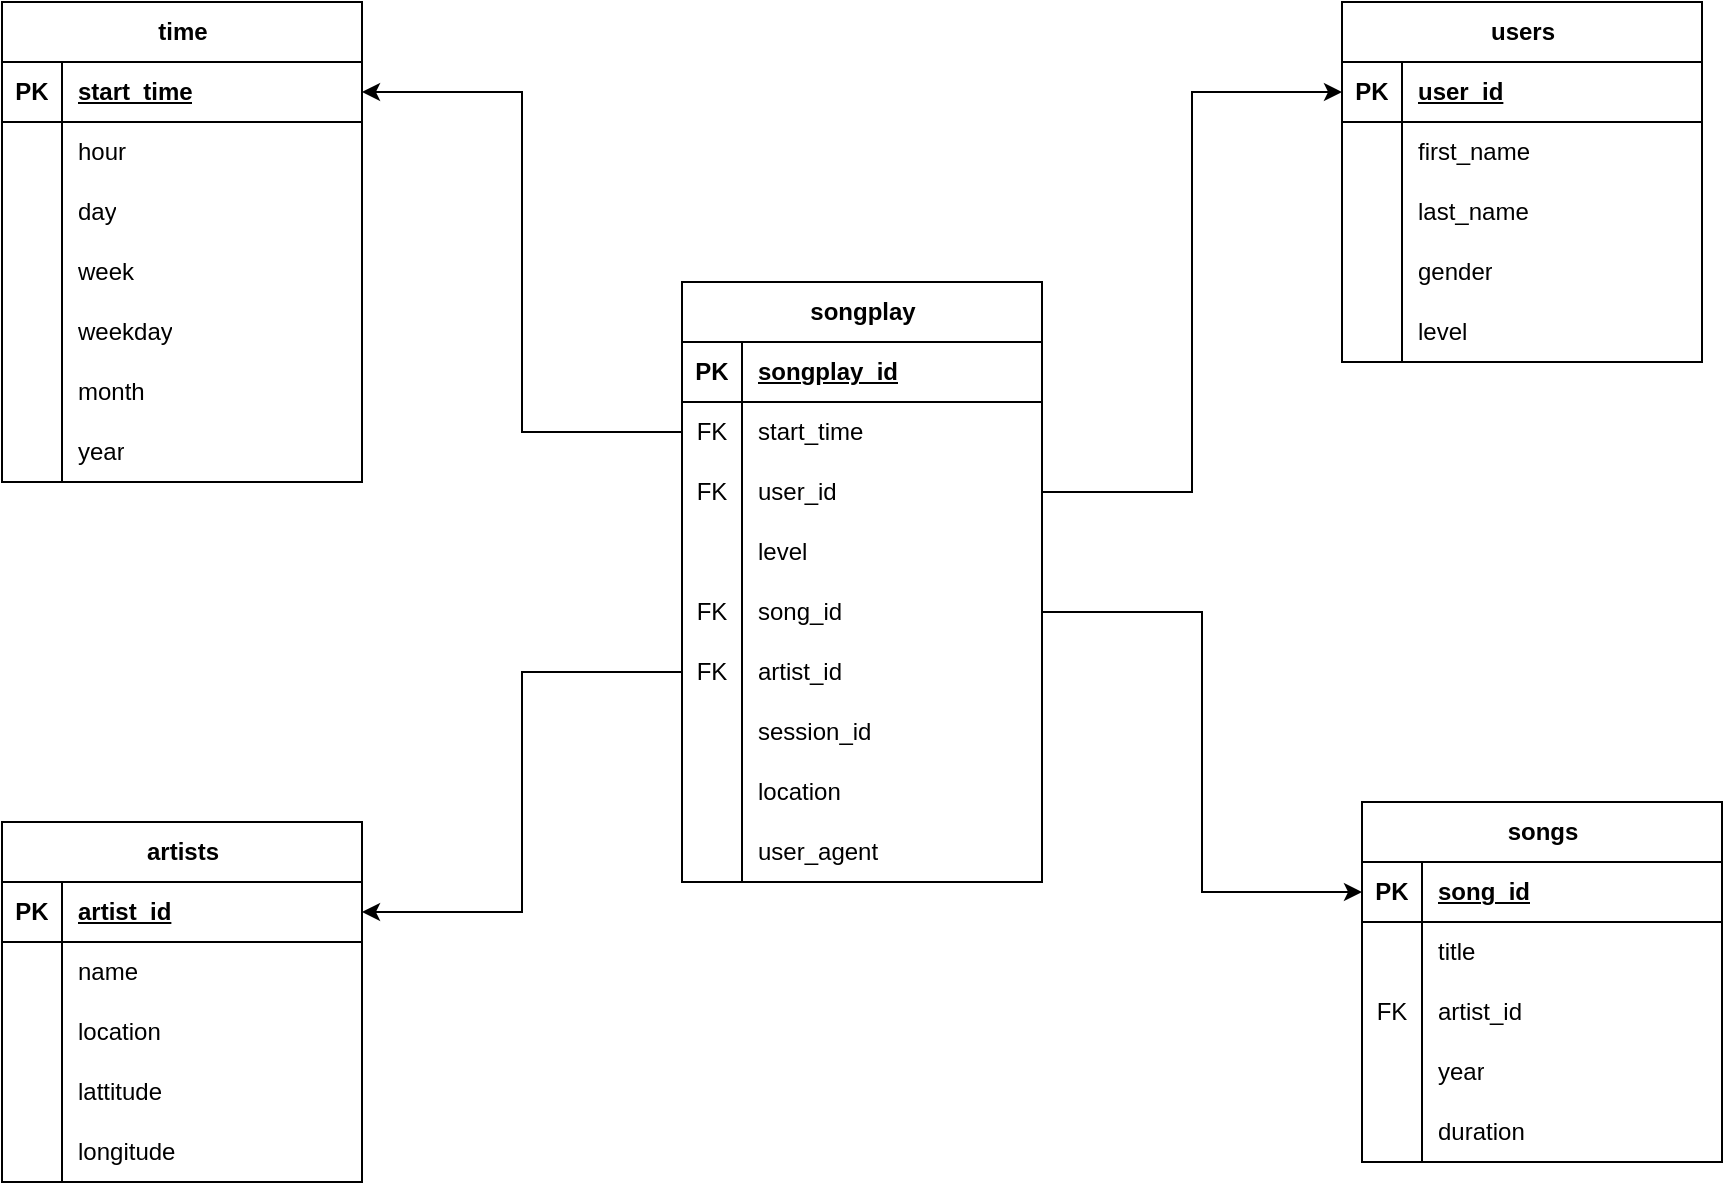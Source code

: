 <mxfile version="21.1.2" type="device" pages="2">
  <diagram name="Final Schema" id="kS6LCA9Fk90TKmuP14bQ">
    <mxGraphModel dx="1052" dy="676" grid="1" gridSize="10" guides="1" tooltips="1" connect="1" arrows="1" fold="1" page="1" pageScale="1" pageWidth="850" pageHeight="1100" math="0" shadow="0">
      <root>
        <mxCell id="0" />
        <mxCell id="1" parent="0" />
        <mxCell id="7wSh5WrhISBGXCHYQOEo-1" value="songplay" style="shape=table;startSize=30;container=1;collapsible=1;childLayout=tableLayout;fixedRows=1;rowLines=0;fontStyle=1;align=center;resizeLast=1;html=1;" vertex="1" parent="1">
          <mxGeometry x="360" y="180" width="180" height="300" as="geometry" />
        </mxCell>
        <mxCell id="7wSh5WrhISBGXCHYQOEo-2" value="" style="shape=tableRow;horizontal=0;startSize=0;swimlaneHead=0;swimlaneBody=0;fillColor=none;collapsible=0;dropTarget=0;points=[[0,0.5],[1,0.5]];portConstraint=eastwest;top=0;left=0;right=0;bottom=1;" vertex="1" parent="7wSh5WrhISBGXCHYQOEo-1">
          <mxGeometry y="30" width="180" height="30" as="geometry" />
        </mxCell>
        <mxCell id="7wSh5WrhISBGXCHYQOEo-3" value="PK" style="shape=partialRectangle;connectable=0;fillColor=none;top=0;left=0;bottom=0;right=0;fontStyle=1;overflow=hidden;whiteSpace=wrap;html=1;" vertex="1" parent="7wSh5WrhISBGXCHYQOEo-2">
          <mxGeometry width="30" height="30" as="geometry">
            <mxRectangle width="30" height="30" as="alternateBounds" />
          </mxGeometry>
        </mxCell>
        <mxCell id="7wSh5WrhISBGXCHYQOEo-4" value="songplay_id" style="shape=partialRectangle;connectable=0;fillColor=none;top=0;left=0;bottom=0;right=0;align=left;spacingLeft=6;fontStyle=5;overflow=hidden;whiteSpace=wrap;html=1;" vertex="1" parent="7wSh5WrhISBGXCHYQOEo-2">
          <mxGeometry x="30" width="150" height="30" as="geometry">
            <mxRectangle width="150" height="30" as="alternateBounds" />
          </mxGeometry>
        </mxCell>
        <mxCell id="7wSh5WrhISBGXCHYQOEo-5" value="" style="shape=tableRow;horizontal=0;startSize=0;swimlaneHead=0;swimlaneBody=0;fillColor=none;collapsible=0;dropTarget=0;points=[[0,0.5],[1,0.5]];portConstraint=eastwest;top=0;left=0;right=0;bottom=0;" vertex="1" parent="7wSh5WrhISBGXCHYQOEo-1">
          <mxGeometry y="60" width="180" height="30" as="geometry" />
        </mxCell>
        <mxCell id="7wSh5WrhISBGXCHYQOEo-6" value="FK" style="shape=partialRectangle;connectable=0;fillColor=none;top=0;left=0;bottom=0;right=0;editable=1;overflow=hidden;whiteSpace=wrap;html=1;" vertex="1" parent="7wSh5WrhISBGXCHYQOEo-5">
          <mxGeometry width="30" height="30" as="geometry">
            <mxRectangle width="30" height="30" as="alternateBounds" />
          </mxGeometry>
        </mxCell>
        <mxCell id="7wSh5WrhISBGXCHYQOEo-7" value="start_time" style="shape=partialRectangle;connectable=0;fillColor=none;top=0;left=0;bottom=0;right=0;align=left;spacingLeft=6;overflow=hidden;whiteSpace=wrap;html=1;" vertex="1" parent="7wSh5WrhISBGXCHYQOEo-5">
          <mxGeometry x="30" width="150" height="30" as="geometry">
            <mxRectangle width="150" height="30" as="alternateBounds" />
          </mxGeometry>
        </mxCell>
        <mxCell id="7wSh5WrhISBGXCHYQOEo-8" value="" style="shape=tableRow;horizontal=0;startSize=0;swimlaneHead=0;swimlaneBody=0;fillColor=none;collapsible=0;dropTarget=0;points=[[0,0.5],[1,0.5]];portConstraint=eastwest;top=0;left=0;right=0;bottom=0;" vertex="1" parent="7wSh5WrhISBGXCHYQOEo-1">
          <mxGeometry y="90" width="180" height="30" as="geometry" />
        </mxCell>
        <mxCell id="7wSh5WrhISBGXCHYQOEo-9" value="FK" style="shape=partialRectangle;connectable=0;fillColor=none;top=0;left=0;bottom=0;right=0;editable=1;overflow=hidden;whiteSpace=wrap;html=1;" vertex="1" parent="7wSh5WrhISBGXCHYQOEo-8">
          <mxGeometry width="30" height="30" as="geometry">
            <mxRectangle width="30" height="30" as="alternateBounds" />
          </mxGeometry>
        </mxCell>
        <mxCell id="7wSh5WrhISBGXCHYQOEo-10" value="user_id" style="shape=partialRectangle;connectable=0;fillColor=none;top=0;left=0;bottom=0;right=0;align=left;spacingLeft=6;overflow=hidden;whiteSpace=wrap;html=1;" vertex="1" parent="7wSh5WrhISBGXCHYQOEo-8">
          <mxGeometry x="30" width="150" height="30" as="geometry">
            <mxRectangle width="150" height="30" as="alternateBounds" />
          </mxGeometry>
        </mxCell>
        <mxCell id="7wSh5WrhISBGXCHYQOEo-11" value="" style="shape=tableRow;horizontal=0;startSize=0;swimlaneHead=0;swimlaneBody=0;fillColor=none;collapsible=0;dropTarget=0;points=[[0,0.5],[1,0.5]];portConstraint=eastwest;top=0;left=0;right=0;bottom=0;" vertex="1" parent="7wSh5WrhISBGXCHYQOEo-1">
          <mxGeometry y="120" width="180" height="30" as="geometry" />
        </mxCell>
        <mxCell id="7wSh5WrhISBGXCHYQOEo-12" value="" style="shape=partialRectangle;connectable=0;fillColor=none;top=0;left=0;bottom=0;right=0;editable=1;overflow=hidden;whiteSpace=wrap;html=1;" vertex="1" parent="7wSh5WrhISBGXCHYQOEo-11">
          <mxGeometry width="30" height="30" as="geometry">
            <mxRectangle width="30" height="30" as="alternateBounds" />
          </mxGeometry>
        </mxCell>
        <mxCell id="7wSh5WrhISBGXCHYQOEo-13" value="level" style="shape=partialRectangle;connectable=0;fillColor=none;top=0;left=0;bottom=0;right=0;align=left;spacingLeft=6;overflow=hidden;whiteSpace=wrap;html=1;" vertex="1" parent="7wSh5WrhISBGXCHYQOEo-11">
          <mxGeometry x="30" width="150" height="30" as="geometry">
            <mxRectangle width="150" height="30" as="alternateBounds" />
          </mxGeometry>
        </mxCell>
        <mxCell id="7wSh5WrhISBGXCHYQOEo-14" value="" style="shape=tableRow;horizontal=0;startSize=0;swimlaneHead=0;swimlaneBody=0;fillColor=none;collapsible=0;dropTarget=0;points=[[0,0.5],[1,0.5]];portConstraint=eastwest;top=0;left=0;right=0;bottom=0;" vertex="1" parent="7wSh5WrhISBGXCHYQOEo-1">
          <mxGeometry y="150" width="180" height="30" as="geometry" />
        </mxCell>
        <mxCell id="7wSh5WrhISBGXCHYQOEo-15" value="FK" style="shape=partialRectangle;connectable=0;fillColor=none;top=0;left=0;bottom=0;right=0;editable=1;overflow=hidden;whiteSpace=wrap;html=1;" vertex="1" parent="7wSh5WrhISBGXCHYQOEo-14">
          <mxGeometry width="30" height="30" as="geometry">
            <mxRectangle width="30" height="30" as="alternateBounds" />
          </mxGeometry>
        </mxCell>
        <mxCell id="7wSh5WrhISBGXCHYQOEo-16" value="song_id" style="shape=partialRectangle;connectable=0;fillColor=none;top=0;left=0;bottom=0;right=0;align=left;spacingLeft=6;overflow=hidden;whiteSpace=wrap;html=1;" vertex="1" parent="7wSh5WrhISBGXCHYQOEo-14">
          <mxGeometry x="30" width="150" height="30" as="geometry">
            <mxRectangle width="150" height="30" as="alternateBounds" />
          </mxGeometry>
        </mxCell>
        <mxCell id="7wSh5WrhISBGXCHYQOEo-17" value="" style="shape=tableRow;horizontal=0;startSize=0;swimlaneHead=0;swimlaneBody=0;fillColor=none;collapsible=0;dropTarget=0;points=[[0,0.5],[1,0.5]];portConstraint=eastwest;top=0;left=0;right=0;bottom=0;" vertex="1" parent="7wSh5WrhISBGXCHYQOEo-1">
          <mxGeometry y="180" width="180" height="30" as="geometry" />
        </mxCell>
        <mxCell id="7wSh5WrhISBGXCHYQOEo-18" value="FK" style="shape=partialRectangle;connectable=0;fillColor=none;top=0;left=0;bottom=0;right=0;editable=1;overflow=hidden;whiteSpace=wrap;html=1;" vertex="1" parent="7wSh5WrhISBGXCHYQOEo-17">
          <mxGeometry width="30" height="30" as="geometry">
            <mxRectangle width="30" height="30" as="alternateBounds" />
          </mxGeometry>
        </mxCell>
        <mxCell id="7wSh5WrhISBGXCHYQOEo-19" value="artist_id" style="shape=partialRectangle;connectable=0;fillColor=none;top=0;left=0;bottom=0;right=0;align=left;spacingLeft=6;overflow=hidden;whiteSpace=wrap;html=1;" vertex="1" parent="7wSh5WrhISBGXCHYQOEo-17">
          <mxGeometry x="30" width="150" height="30" as="geometry">
            <mxRectangle width="150" height="30" as="alternateBounds" />
          </mxGeometry>
        </mxCell>
        <mxCell id="7wSh5WrhISBGXCHYQOEo-20" value="" style="shape=tableRow;horizontal=0;startSize=0;swimlaneHead=0;swimlaneBody=0;fillColor=none;collapsible=0;dropTarget=0;points=[[0,0.5],[1,0.5]];portConstraint=eastwest;top=0;left=0;right=0;bottom=0;" vertex="1" parent="7wSh5WrhISBGXCHYQOEo-1">
          <mxGeometry y="210" width="180" height="30" as="geometry" />
        </mxCell>
        <mxCell id="7wSh5WrhISBGXCHYQOEo-21" value="" style="shape=partialRectangle;connectable=0;fillColor=none;top=0;left=0;bottom=0;right=0;editable=1;overflow=hidden;whiteSpace=wrap;html=1;" vertex="1" parent="7wSh5WrhISBGXCHYQOEo-20">
          <mxGeometry width="30" height="30" as="geometry">
            <mxRectangle width="30" height="30" as="alternateBounds" />
          </mxGeometry>
        </mxCell>
        <mxCell id="7wSh5WrhISBGXCHYQOEo-22" value="session_id" style="shape=partialRectangle;connectable=0;fillColor=none;top=0;left=0;bottom=0;right=0;align=left;spacingLeft=6;overflow=hidden;whiteSpace=wrap;html=1;" vertex="1" parent="7wSh5WrhISBGXCHYQOEo-20">
          <mxGeometry x="30" width="150" height="30" as="geometry">
            <mxRectangle width="150" height="30" as="alternateBounds" />
          </mxGeometry>
        </mxCell>
        <mxCell id="7wSh5WrhISBGXCHYQOEo-23" value="" style="shape=tableRow;horizontal=0;startSize=0;swimlaneHead=0;swimlaneBody=0;fillColor=none;collapsible=0;dropTarget=0;points=[[0,0.5],[1,0.5]];portConstraint=eastwest;top=0;left=0;right=0;bottom=0;" vertex="1" parent="7wSh5WrhISBGXCHYQOEo-1">
          <mxGeometry y="240" width="180" height="30" as="geometry" />
        </mxCell>
        <mxCell id="7wSh5WrhISBGXCHYQOEo-24" value="" style="shape=partialRectangle;connectable=0;fillColor=none;top=0;left=0;bottom=0;right=0;editable=1;overflow=hidden;whiteSpace=wrap;html=1;" vertex="1" parent="7wSh5WrhISBGXCHYQOEo-23">
          <mxGeometry width="30" height="30" as="geometry">
            <mxRectangle width="30" height="30" as="alternateBounds" />
          </mxGeometry>
        </mxCell>
        <mxCell id="7wSh5WrhISBGXCHYQOEo-25" value="location" style="shape=partialRectangle;connectable=0;fillColor=none;top=0;left=0;bottom=0;right=0;align=left;spacingLeft=6;overflow=hidden;whiteSpace=wrap;html=1;" vertex="1" parent="7wSh5WrhISBGXCHYQOEo-23">
          <mxGeometry x="30" width="150" height="30" as="geometry">
            <mxRectangle width="150" height="30" as="alternateBounds" />
          </mxGeometry>
        </mxCell>
        <mxCell id="7wSh5WrhISBGXCHYQOEo-26" value="" style="shape=tableRow;horizontal=0;startSize=0;swimlaneHead=0;swimlaneBody=0;fillColor=none;collapsible=0;dropTarget=0;points=[[0,0.5],[1,0.5]];portConstraint=eastwest;top=0;left=0;right=0;bottom=0;" vertex="1" parent="7wSh5WrhISBGXCHYQOEo-1">
          <mxGeometry y="270" width="180" height="30" as="geometry" />
        </mxCell>
        <mxCell id="7wSh5WrhISBGXCHYQOEo-27" value="" style="shape=partialRectangle;connectable=0;fillColor=none;top=0;left=0;bottom=0;right=0;editable=1;overflow=hidden;whiteSpace=wrap;html=1;" vertex="1" parent="7wSh5WrhISBGXCHYQOEo-26">
          <mxGeometry width="30" height="30" as="geometry">
            <mxRectangle width="30" height="30" as="alternateBounds" />
          </mxGeometry>
        </mxCell>
        <mxCell id="7wSh5WrhISBGXCHYQOEo-28" value="user_agent" style="shape=partialRectangle;connectable=0;fillColor=none;top=0;left=0;bottom=0;right=0;align=left;spacingLeft=6;overflow=hidden;whiteSpace=wrap;html=1;" vertex="1" parent="7wSh5WrhISBGXCHYQOEo-26">
          <mxGeometry x="30" width="150" height="30" as="geometry">
            <mxRectangle width="150" height="30" as="alternateBounds" />
          </mxGeometry>
        </mxCell>
        <mxCell id="7wSh5WrhISBGXCHYQOEo-29" value="users" style="shape=table;startSize=30;container=1;collapsible=1;childLayout=tableLayout;fixedRows=1;rowLines=0;fontStyle=1;align=center;resizeLast=1;html=1;" vertex="1" parent="1">
          <mxGeometry x="690" y="40" width="180" height="180" as="geometry" />
        </mxCell>
        <mxCell id="7wSh5WrhISBGXCHYQOEo-30" value="" style="shape=tableRow;horizontal=0;startSize=0;swimlaneHead=0;swimlaneBody=0;fillColor=none;collapsible=0;dropTarget=0;points=[[0,0.5],[1,0.5]];portConstraint=eastwest;top=0;left=0;right=0;bottom=1;" vertex="1" parent="7wSh5WrhISBGXCHYQOEo-29">
          <mxGeometry y="30" width="180" height="30" as="geometry" />
        </mxCell>
        <mxCell id="7wSh5WrhISBGXCHYQOEo-31" value="PK" style="shape=partialRectangle;connectable=0;fillColor=none;top=0;left=0;bottom=0;right=0;fontStyle=1;overflow=hidden;whiteSpace=wrap;html=1;" vertex="1" parent="7wSh5WrhISBGXCHYQOEo-30">
          <mxGeometry width="30" height="30" as="geometry">
            <mxRectangle width="30" height="30" as="alternateBounds" />
          </mxGeometry>
        </mxCell>
        <mxCell id="7wSh5WrhISBGXCHYQOEo-32" value="user_id" style="shape=partialRectangle;connectable=0;fillColor=none;top=0;left=0;bottom=0;right=0;align=left;spacingLeft=6;fontStyle=5;overflow=hidden;whiteSpace=wrap;html=1;" vertex="1" parent="7wSh5WrhISBGXCHYQOEo-30">
          <mxGeometry x="30" width="150" height="30" as="geometry">
            <mxRectangle width="150" height="30" as="alternateBounds" />
          </mxGeometry>
        </mxCell>
        <mxCell id="7wSh5WrhISBGXCHYQOEo-33" value="" style="shape=tableRow;horizontal=0;startSize=0;swimlaneHead=0;swimlaneBody=0;fillColor=none;collapsible=0;dropTarget=0;points=[[0,0.5],[1,0.5]];portConstraint=eastwest;top=0;left=0;right=0;bottom=0;" vertex="1" parent="7wSh5WrhISBGXCHYQOEo-29">
          <mxGeometry y="60" width="180" height="30" as="geometry" />
        </mxCell>
        <mxCell id="7wSh5WrhISBGXCHYQOEo-34" value="" style="shape=partialRectangle;connectable=0;fillColor=none;top=0;left=0;bottom=0;right=0;editable=1;overflow=hidden;whiteSpace=wrap;html=1;" vertex="1" parent="7wSh5WrhISBGXCHYQOEo-33">
          <mxGeometry width="30" height="30" as="geometry">
            <mxRectangle width="30" height="30" as="alternateBounds" />
          </mxGeometry>
        </mxCell>
        <mxCell id="7wSh5WrhISBGXCHYQOEo-35" value="first_name" style="shape=partialRectangle;connectable=0;fillColor=none;top=0;left=0;bottom=0;right=0;align=left;spacingLeft=6;overflow=hidden;whiteSpace=wrap;html=1;" vertex="1" parent="7wSh5WrhISBGXCHYQOEo-33">
          <mxGeometry x="30" width="150" height="30" as="geometry">
            <mxRectangle width="150" height="30" as="alternateBounds" />
          </mxGeometry>
        </mxCell>
        <mxCell id="7wSh5WrhISBGXCHYQOEo-36" value="" style="shape=tableRow;horizontal=0;startSize=0;swimlaneHead=0;swimlaneBody=0;fillColor=none;collapsible=0;dropTarget=0;points=[[0,0.5],[1,0.5]];portConstraint=eastwest;top=0;left=0;right=0;bottom=0;" vertex="1" parent="7wSh5WrhISBGXCHYQOEo-29">
          <mxGeometry y="90" width="180" height="30" as="geometry" />
        </mxCell>
        <mxCell id="7wSh5WrhISBGXCHYQOEo-37" value="" style="shape=partialRectangle;connectable=0;fillColor=none;top=0;left=0;bottom=0;right=0;editable=1;overflow=hidden;whiteSpace=wrap;html=1;" vertex="1" parent="7wSh5WrhISBGXCHYQOEo-36">
          <mxGeometry width="30" height="30" as="geometry">
            <mxRectangle width="30" height="30" as="alternateBounds" />
          </mxGeometry>
        </mxCell>
        <mxCell id="7wSh5WrhISBGXCHYQOEo-38" value="last_name" style="shape=partialRectangle;connectable=0;fillColor=none;top=0;left=0;bottom=0;right=0;align=left;spacingLeft=6;overflow=hidden;whiteSpace=wrap;html=1;" vertex="1" parent="7wSh5WrhISBGXCHYQOEo-36">
          <mxGeometry x="30" width="150" height="30" as="geometry">
            <mxRectangle width="150" height="30" as="alternateBounds" />
          </mxGeometry>
        </mxCell>
        <mxCell id="7wSh5WrhISBGXCHYQOEo-39" value="" style="shape=tableRow;horizontal=0;startSize=0;swimlaneHead=0;swimlaneBody=0;fillColor=none;collapsible=0;dropTarget=0;points=[[0,0.5],[1,0.5]];portConstraint=eastwest;top=0;left=0;right=0;bottom=0;" vertex="1" parent="7wSh5WrhISBGXCHYQOEo-29">
          <mxGeometry y="120" width="180" height="30" as="geometry" />
        </mxCell>
        <mxCell id="7wSh5WrhISBGXCHYQOEo-40" value="" style="shape=partialRectangle;connectable=0;fillColor=none;top=0;left=0;bottom=0;right=0;editable=1;overflow=hidden;whiteSpace=wrap;html=1;" vertex="1" parent="7wSh5WrhISBGXCHYQOEo-39">
          <mxGeometry width="30" height="30" as="geometry">
            <mxRectangle width="30" height="30" as="alternateBounds" />
          </mxGeometry>
        </mxCell>
        <mxCell id="7wSh5WrhISBGXCHYQOEo-41" value="gender" style="shape=partialRectangle;connectable=0;fillColor=none;top=0;left=0;bottom=0;right=0;align=left;spacingLeft=6;overflow=hidden;whiteSpace=wrap;html=1;" vertex="1" parent="7wSh5WrhISBGXCHYQOEo-39">
          <mxGeometry x="30" width="150" height="30" as="geometry">
            <mxRectangle width="150" height="30" as="alternateBounds" />
          </mxGeometry>
        </mxCell>
        <mxCell id="7wSh5WrhISBGXCHYQOEo-42" value="" style="shape=tableRow;horizontal=0;startSize=0;swimlaneHead=0;swimlaneBody=0;fillColor=none;collapsible=0;dropTarget=0;points=[[0,0.5],[1,0.5]];portConstraint=eastwest;top=0;left=0;right=0;bottom=0;" vertex="1" parent="7wSh5WrhISBGXCHYQOEo-29">
          <mxGeometry y="150" width="180" height="30" as="geometry" />
        </mxCell>
        <mxCell id="7wSh5WrhISBGXCHYQOEo-43" value="" style="shape=partialRectangle;connectable=0;fillColor=none;top=0;left=0;bottom=0;right=0;editable=1;overflow=hidden;whiteSpace=wrap;html=1;" vertex="1" parent="7wSh5WrhISBGXCHYQOEo-42">
          <mxGeometry width="30" height="30" as="geometry">
            <mxRectangle width="30" height="30" as="alternateBounds" />
          </mxGeometry>
        </mxCell>
        <mxCell id="7wSh5WrhISBGXCHYQOEo-44" value="level" style="shape=partialRectangle;connectable=0;fillColor=none;top=0;left=0;bottom=0;right=0;align=left;spacingLeft=6;overflow=hidden;whiteSpace=wrap;html=1;" vertex="1" parent="7wSh5WrhISBGXCHYQOEo-42">
          <mxGeometry x="30" width="150" height="30" as="geometry">
            <mxRectangle width="150" height="30" as="alternateBounds" />
          </mxGeometry>
        </mxCell>
        <mxCell id="7wSh5WrhISBGXCHYQOEo-57" value="songs" style="shape=table;startSize=30;container=1;collapsible=1;childLayout=tableLayout;fixedRows=1;rowLines=0;fontStyle=1;align=center;resizeLast=1;html=1;" vertex="1" parent="1">
          <mxGeometry x="700" y="440" width="180" height="180" as="geometry" />
        </mxCell>
        <mxCell id="7wSh5WrhISBGXCHYQOEo-58" value="" style="shape=tableRow;horizontal=0;startSize=0;swimlaneHead=0;swimlaneBody=0;fillColor=none;collapsible=0;dropTarget=0;points=[[0,0.5],[1,0.5]];portConstraint=eastwest;top=0;left=0;right=0;bottom=1;" vertex="1" parent="7wSh5WrhISBGXCHYQOEo-57">
          <mxGeometry y="30" width="180" height="30" as="geometry" />
        </mxCell>
        <mxCell id="7wSh5WrhISBGXCHYQOEo-59" value="PK" style="shape=partialRectangle;connectable=0;fillColor=none;top=0;left=0;bottom=0;right=0;fontStyle=1;overflow=hidden;whiteSpace=wrap;html=1;" vertex="1" parent="7wSh5WrhISBGXCHYQOEo-58">
          <mxGeometry width="30" height="30" as="geometry">
            <mxRectangle width="30" height="30" as="alternateBounds" />
          </mxGeometry>
        </mxCell>
        <mxCell id="7wSh5WrhISBGXCHYQOEo-60" value="song_id" style="shape=partialRectangle;connectable=0;fillColor=none;top=0;left=0;bottom=0;right=0;align=left;spacingLeft=6;fontStyle=5;overflow=hidden;whiteSpace=wrap;html=1;" vertex="1" parent="7wSh5WrhISBGXCHYQOEo-58">
          <mxGeometry x="30" width="150" height="30" as="geometry">
            <mxRectangle width="150" height="30" as="alternateBounds" />
          </mxGeometry>
        </mxCell>
        <mxCell id="7wSh5WrhISBGXCHYQOEo-61" value="" style="shape=tableRow;horizontal=0;startSize=0;swimlaneHead=0;swimlaneBody=0;fillColor=none;collapsible=0;dropTarget=0;points=[[0,0.5],[1,0.5]];portConstraint=eastwest;top=0;left=0;right=0;bottom=0;" vertex="1" parent="7wSh5WrhISBGXCHYQOEo-57">
          <mxGeometry y="60" width="180" height="30" as="geometry" />
        </mxCell>
        <mxCell id="7wSh5WrhISBGXCHYQOEo-62" value="" style="shape=partialRectangle;connectable=0;fillColor=none;top=0;left=0;bottom=0;right=0;editable=1;overflow=hidden;whiteSpace=wrap;html=1;" vertex="1" parent="7wSh5WrhISBGXCHYQOEo-61">
          <mxGeometry width="30" height="30" as="geometry">
            <mxRectangle width="30" height="30" as="alternateBounds" />
          </mxGeometry>
        </mxCell>
        <mxCell id="7wSh5WrhISBGXCHYQOEo-63" value="title" style="shape=partialRectangle;connectable=0;fillColor=none;top=0;left=0;bottom=0;right=0;align=left;spacingLeft=6;overflow=hidden;whiteSpace=wrap;html=1;" vertex="1" parent="7wSh5WrhISBGXCHYQOEo-61">
          <mxGeometry x="30" width="150" height="30" as="geometry">
            <mxRectangle width="150" height="30" as="alternateBounds" />
          </mxGeometry>
        </mxCell>
        <mxCell id="7wSh5WrhISBGXCHYQOEo-64" value="" style="shape=tableRow;horizontal=0;startSize=0;swimlaneHead=0;swimlaneBody=0;fillColor=none;collapsible=0;dropTarget=0;points=[[0,0.5],[1,0.5]];portConstraint=eastwest;top=0;left=0;right=0;bottom=0;" vertex="1" parent="7wSh5WrhISBGXCHYQOEo-57">
          <mxGeometry y="90" width="180" height="30" as="geometry" />
        </mxCell>
        <mxCell id="7wSh5WrhISBGXCHYQOEo-65" value="FK" style="shape=partialRectangle;connectable=0;fillColor=none;top=0;left=0;bottom=0;right=0;editable=1;overflow=hidden;whiteSpace=wrap;html=1;" vertex="1" parent="7wSh5WrhISBGXCHYQOEo-64">
          <mxGeometry width="30" height="30" as="geometry">
            <mxRectangle width="30" height="30" as="alternateBounds" />
          </mxGeometry>
        </mxCell>
        <mxCell id="7wSh5WrhISBGXCHYQOEo-66" value="artist_id" style="shape=partialRectangle;connectable=0;fillColor=none;top=0;left=0;bottom=0;right=0;align=left;spacingLeft=6;overflow=hidden;whiteSpace=wrap;html=1;" vertex="1" parent="7wSh5WrhISBGXCHYQOEo-64">
          <mxGeometry x="30" width="150" height="30" as="geometry">
            <mxRectangle width="150" height="30" as="alternateBounds" />
          </mxGeometry>
        </mxCell>
        <mxCell id="7wSh5WrhISBGXCHYQOEo-67" value="" style="shape=tableRow;horizontal=0;startSize=0;swimlaneHead=0;swimlaneBody=0;fillColor=none;collapsible=0;dropTarget=0;points=[[0,0.5],[1,0.5]];portConstraint=eastwest;top=0;left=0;right=0;bottom=0;" vertex="1" parent="7wSh5WrhISBGXCHYQOEo-57">
          <mxGeometry y="120" width="180" height="30" as="geometry" />
        </mxCell>
        <mxCell id="7wSh5WrhISBGXCHYQOEo-68" value="" style="shape=partialRectangle;connectable=0;fillColor=none;top=0;left=0;bottom=0;right=0;editable=1;overflow=hidden;whiteSpace=wrap;html=1;" vertex="1" parent="7wSh5WrhISBGXCHYQOEo-67">
          <mxGeometry width="30" height="30" as="geometry">
            <mxRectangle width="30" height="30" as="alternateBounds" />
          </mxGeometry>
        </mxCell>
        <mxCell id="7wSh5WrhISBGXCHYQOEo-69" value="year" style="shape=partialRectangle;connectable=0;fillColor=none;top=0;left=0;bottom=0;right=0;align=left;spacingLeft=6;overflow=hidden;whiteSpace=wrap;html=1;" vertex="1" parent="7wSh5WrhISBGXCHYQOEo-67">
          <mxGeometry x="30" width="150" height="30" as="geometry">
            <mxRectangle width="150" height="30" as="alternateBounds" />
          </mxGeometry>
        </mxCell>
        <mxCell id="7wSh5WrhISBGXCHYQOEo-70" value="" style="shape=tableRow;horizontal=0;startSize=0;swimlaneHead=0;swimlaneBody=0;fillColor=none;collapsible=0;dropTarget=0;points=[[0,0.5],[1,0.5]];portConstraint=eastwest;top=0;left=0;right=0;bottom=0;" vertex="1" parent="7wSh5WrhISBGXCHYQOEo-57">
          <mxGeometry y="150" width="180" height="30" as="geometry" />
        </mxCell>
        <mxCell id="7wSh5WrhISBGXCHYQOEo-71" value="" style="shape=partialRectangle;connectable=0;fillColor=none;top=0;left=0;bottom=0;right=0;editable=1;overflow=hidden;whiteSpace=wrap;html=1;" vertex="1" parent="7wSh5WrhISBGXCHYQOEo-70">
          <mxGeometry width="30" height="30" as="geometry">
            <mxRectangle width="30" height="30" as="alternateBounds" />
          </mxGeometry>
        </mxCell>
        <mxCell id="7wSh5WrhISBGXCHYQOEo-72" value="duration" style="shape=partialRectangle;connectable=0;fillColor=none;top=0;left=0;bottom=0;right=0;align=left;spacingLeft=6;overflow=hidden;whiteSpace=wrap;html=1;" vertex="1" parent="7wSh5WrhISBGXCHYQOEo-70">
          <mxGeometry x="30" width="150" height="30" as="geometry">
            <mxRectangle width="150" height="30" as="alternateBounds" />
          </mxGeometry>
        </mxCell>
        <mxCell id="7wSh5WrhISBGXCHYQOEo-73" value="artists" style="shape=table;startSize=30;container=1;collapsible=1;childLayout=tableLayout;fixedRows=1;rowLines=0;fontStyle=1;align=center;resizeLast=1;html=1;" vertex="1" parent="1">
          <mxGeometry x="20" y="450" width="180" height="180" as="geometry" />
        </mxCell>
        <mxCell id="7wSh5WrhISBGXCHYQOEo-74" value="" style="shape=tableRow;horizontal=0;startSize=0;swimlaneHead=0;swimlaneBody=0;fillColor=none;collapsible=0;dropTarget=0;points=[[0,0.5],[1,0.5]];portConstraint=eastwest;top=0;left=0;right=0;bottom=1;" vertex="1" parent="7wSh5WrhISBGXCHYQOEo-73">
          <mxGeometry y="30" width="180" height="30" as="geometry" />
        </mxCell>
        <mxCell id="7wSh5WrhISBGXCHYQOEo-75" value="PK" style="shape=partialRectangle;connectable=0;fillColor=none;top=0;left=0;bottom=0;right=0;fontStyle=1;overflow=hidden;whiteSpace=wrap;html=1;" vertex="1" parent="7wSh5WrhISBGXCHYQOEo-74">
          <mxGeometry width="30" height="30" as="geometry">
            <mxRectangle width="30" height="30" as="alternateBounds" />
          </mxGeometry>
        </mxCell>
        <mxCell id="7wSh5WrhISBGXCHYQOEo-76" value="artist_id" style="shape=partialRectangle;connectable=0;fillColor=none;top=0;left=0;bottom=0;right=0;align=left;spacingLeft=6;fontStyle=5;overflow=hidden;whiteSpace=wrap;html=1;" vertex="1" parent="7wSh5WrhISBGXCHYQOEo-74">
          <mxGeometry x="30" width="150" height="30" as="geometry">
            <mxRectangle width="150" height="30" as="alternateBounds" />
          </mxGeometry>
        </mxCell>
        <mxCell id="7wSh5WrhISBGXCHYQOEo-77" value="" style="shape=tableRow;horizontal=0;startSize=0;swimlaneHead=0;swimlaneBody=0;fillColor=none;collapsible=0;dropTarget=0;points=[[0,0.5],[1,0.5]];portConstraint=eastwest;top=0;left=0;right=0;bottom=0;" vertex="1" parent="7wSh5WrhISBGXCHYQOEo-73">
          <mxGeometry y="60" width="180" height="30" as="geometry" />
        </mxCell>
        <mxCell id="7wSh5WrhISBGXCHYQOEo-78" value="" style="shape=partialRectangle;connectable=0;fillColor=none;top=0;left=0;bottom=0;right=0;editable=1;overflow=hidden;whiteSpace=wrap;html=1;" vertex="1" parent="7wSh5WrhISBGXCHYQOEo-77">
          <mxGeometry width="30" height="30" as="geometry">
            <mxRectangle width="30" height="30" as="alternateBounds" />
          </mxGeometry>
        </mxCell>
        <mxCell id="7wSh5WrhISBGXCHYQOEo-79" value="name" style="shape=partialRectangle;connectable=0;fillColor=none;top=0;left=0;bottom=0;right=0;align=left;spacingLeft=6;overflow=hidden;whiteSpace=wrap;html=1;" vertex="1" parent="7wSh5WrhISBGXCHYQOEo-77">
          <mxGeometry x="30" width="150" height="30" as="geometry">
            <mxRectangle width="150" height="30" as="alternateBounds" />
          </mxGeometry>
        </mxCell>
        <mxCell id="7wSh5WrhISBGXCHYQOEo-80" value="" style="shape=tableRow;horizontal=0;startSize=0;swimlaneHead=0;swimlaneBody=0;fillColor=none;collapsible=0;dropTarget=0;points=[[0,0.5],[1,0.5]];portConstraint=eastwest;top=0;left=0;right=0;bottom=0;" vertex="1" parent="7wSh5WrhISBGXCHYQOEo-73">
          <mxGeometry y="90" width="180" height="30" as="geometry" />
        </mxCell>
        <mxCell id="7wSh5WrhISBGXCHYQOEo-81" value="" style="shape=partialRectangle;connectable=0;fillColor=none;top=0;left=0;bottom=0;right=0;editable=1;overflow=hidden;whiteSpace=wrap;html=1;" vertex="1" parent="7wSh5WrhISBGXCHYQOEo-80">
          <mxGeometry width="30" height="30" as="geometry">
            <mxRectangle width="30" height="30" as="alternateBounds" />
          </mxGeometry>
        </mxCell>
        <mxCell id="7wSh5WrhISBGXCHYQOEo-82" value="location" style="shape=partialRectangle;connectable=0;fillColor=none;top=0;left=0;bottom=0;right=0;align=left;spacingLeft=6;overflow=hidden;whiteSpace=wrap;html=1;" vertex="1" parent="7wSh5WrhISBGXCHYQOEo-80">
          <mxGeometry x="30" width="150" height="30" as="geometry">
            <mxRectangle width="150" height="30" as="alternateBounds" />
          </mxGeometry>
        </mxCell>
        <mxCell id="7wSh5WrhISBGXCHYQOEo-83" value="" style="shape=tableRow;horizontal=0;startSize=0;swimlaneHead=0;swimlaneBody=0;fillColor=none;collapsible=0;dropTarget=0;points=[[0,0.5],[1,0.5]];portConstraint=eastwest;top=0;left=0;right=0;bottom=0;" vertex="1" parent="7wSh5WrhISBGXCHYQOEo-73">
          <mxGeometry y="120" width="180" height="30" as="geometry" />
        </mxCell>
        <mxCell id="7wSh5WrhISBGXCHYQOEo-84" value="" style="shape=partialRectangle;connectable=0;fillColor=none;top=0;left=0;bottom=0;right=0;editable=1;overflow=hidden;whiteSpace=wrap;html=1;" vertex="1" parent="7wSh5WrhISBGXCHYQOEo-83">
          <mxGeometry width="30" height="30" as="geometry">
            <mxRectangle width="30" height="30" as="alternateBounds" />
          </mxGeometry>
        </mxCell>
        <mxCell id="7wSh5WrhISBGXCHYQOEo-85" value="lattitude" style="shape=partialRectangle;connectable=0;fillColor=none;top=0;left=0;bottom=0;right=0;align=left;spacingLeft=6;overflow=hidden;whiteSpace=wrap;html=1;" vertex="1" parent="7wSh5WrhISBGXCHYQOEo-83">
          <mxGeometry x="30" width="150" height="30" as="geometry">
            <mxRectangle width="150" height="30" as="alternateBounds" />
          </mxGeometry>
        </mxCell>
        <mxCell id="7wSh5WrhISBGXCHYQOEo-86" value="" style="shape=tableRow;horizontal=0;startSize=0;swimlaneHead=0;swimlaneBody=0;fillColor=none;collapsible=0;dropTarget=0;points=[[0,0.5],[1,0.5]];portConstraint=eastwest;top=0;left=0;right=0;bottom=0;" vertex="1" parent="7wSh5WrhISBGXCHYQOEo-73">
          <mxGeometry y="150" width="180" height="30" as="geometry" />
        </mxCell>
        <mxCell id="7wSh5WrhISBGXCHYQOEo-87" value="" style="shape=partialRectangle;connectable=0;fillColor=none;top=0;left=0;bottom=0;right=0;editable=1;overflow=hidden;whiteSpace=wrap;html=1;" vertex="1" parent="7wSh5WrhISBGXCHYQOEo-86">
          <mxGeometry width="30" height="30" as="geometry">
            <mxRectangle width="30" height="30" as="alternateBounds" />
          </mxGeometry>
        </mxCell>
        <mxCell id="7wSh5WrhISBGXCHYQOEo-88" value="longitude" style="shape=partialRectangle;connectable=0;fillColor=none;top=0;left=0;bottom=0;right=0;align=left;spacingLeft=6;overflow=hidden;whiteSpace=wrap;html=1;" vertex="1" parent="7wSh5WrhISBGXCHYQOEo-86">
          <mxGeometry x="30" width="150" height="30" as="geometry">
            <mxRectangle width="150" height="30" as="alternateBounds" />
          </mxGeometry>
        </mxCell>
        <mxCell id="7wSh5WrhISBGXCHYQOEo-89" value="time" style="shape=table;startSize=30;container=1;collapsible=1;childLayout=tableLayout;fixedRows=1;rowLines=0;fontStyle=1;align=center;resizeLast=1;html=1;" vertex="1" parent="1">
          <mxGeometry x="20" y="40" width="180" height="240" as="geometry" />
        </mxCell>
        <mxCell id="7wSh5WrhISBGXCHYQOEo-90" value="" style="shape=tableRow;horizontal=0;startSize=0;swimlaneHead=0;swimlaneBody=0;fillColor=none;collapsible=0;dropTarget=0;points=[[0,0.5],[1,0.5]];portConstraint=eastwest;top=0;left=0;right=0;bottom=1;" vertex="1" parent="7wSh5WrhISBGXCHYQOEo-89">
          <mxGeometry y="30" width="180" height="30" as="geometry" />
        </mxCell>
        <mxCell id="7wSh5WrhISBGXCHYQOEo-91" value="PK" style="shape=partialRectangle;connectable=0;fillColor=none;top=0;left=0;bottom=0;right=0;fontStyle=1;overflow=hidden;whiteSpace=wrap;html=1;" vertex="1" parent="7wSh5WrhISBGXCHYQOEo-90">
          <mxGeometry width="30" height="30" as="geometry">
            <mxRectangle width="30" height="30" as="alternateBounds" />
          </mxGeometry>
        </mxCell>
        <mxCell id="7wSh5WrhISBGXCHYQOEo-92" value="start_time" style="shape=partialRectangle;connectable=0;fillColor=none;top=0;left=0;bottom=0;right=0;align=left;spacingLeft=6;fontStyle=5;overflow=hidden;whiteSpace=wrap;html=1;" vertex="1" parent="7wSh5WrhISBGXCHYQOEo-90">
          <mxGeometry x="30" width="150" height="30" as="geometry">
            <mxRectangle width="150" height="30" as="alternateBounds" />
          </mxGeometry>
        </mxCell>
        <mxCell id="7wSh5WrhISBGXCHYQOEo-96" value="" style="shape=tableRow;horizontal=0;startSize=0;swimlaneHead=0;swimlaneBody=0;fillColor=none;collapsible=0;dropTarget=0;points=[[0,0.5],[1,0.5]];portConstraint=eastwest;top=0;left=0;right=0;bottom=0;" vertex="1" parent="7wSh5WrhISBGXCHYQOEo-89">
          <mxGeometry y="60" width="180" height="30" as="geometry" />
        </mxCell>
        <mxCell id="7wSh5WrhISBGXCHYQOEo-97" value="" style="shape=partialRectangle;connectable=0;fillColor=none;top=0;left=0;bottom=0;right=0;editable=1;overflow=hidden;whiteSpace=wrap;html=1;" vertex="1" parent="7wSh5WrhISBGXCHYQOEo-96">
          <mxGeometry width="30" height="30" as="geometry">
            <mxRectangle width="30" height="30" as="alternateBounds" />
          </mxGeometry>
        </mxCell>
        <mxCell id="7wSh5WrhISBGXCHYQOEo-98" value="hour" style="shape=partialRectangle;connectable=0;fillColor=none;top=0;left=0;bottom=0;right=0;align=left;spacingLeft=6;overflow=hidden;whiteSpace=wrap;html=1;" vertex="1" parent="7wSh5WrhISBGXCHYQOEo-96">
          <mxGeometry x="30" width="150" height="30" as="geometry">
            <mxRectangle width="150" height="30" as="alternateBounds" />
          </mxGeometry>
        </mxCell>
        <mxCell id="7wSh5WrhISBGXCHYQOEo-99" value="" style="shape=tableRow;horizontal=0;startSize=0;swimlaneHead=0;swimlaneBody=0;fillColor=none;collapsible=0;dropTarget=0;points=[[0,0.5],[1,0.5]];portConstraint=eastwest;top=0;left=0;right=0;bottom=0;" vertex="1" parent="7wSh5WrhISBGXCHYQOEo-89">
          <mxGeometry y="90" width="180" height="30" as="geometry" />
        </mxCell>
        <mxCell id="7wSh5WrhISBGXCHYQOEo-100" value="" style="shape=partialRectangle;connectable=0;fillColor=none;top=0;left=0;bottom=0;right=0;editable=1;overflow=hidden;whiteSpace=wrap;html=1;" vertex="1" parent="7wSh5WrhISBGXCHYQOEo-99">
          <mxGeometry width="30" height="30" as="geometry">
            <mxRectangle width="30" height="30" as="alternateBounds" />
          </mxGeometry>
        </mxCell>
        <mxCell id="7wSh5WrhISBGXCHYQOEo-101" value="day" style="shape=partialRectangle;connectable=0;fillColor=none;top=0;left=0;bottom=0;right=0;align=left;spacingLeft=6;overflow=hidden;whiteSpace=wrap;html=1;" vertex="1" parent="7wSh5WrhISBGXCHYQOEo-99">
          <mxGeometry x="30" width="150" height="30" as="geometry">
            <mxRectangle width="150" height="30" as="alternateBounds" />
          </mxGeometry>
        </mxCell>
        <mxCell id="7wSh5WrhISBGXCHYQOEo-102" value="" style="shape=tableRow;horizontal=0;startSize=0;swimlaneHead=0;swimlaneBody=0;fillColor=none;collapsible=0;dropTarget=0;points=[[0,0.5],[1,0.5]];portConstraint=eastwest;top=0;left=0;right=0;bottom=0;" vertex="1" parent="7wSh5WrhISBGXCHYQOEo-89">
          <mxGeometry y="120" width="180" height="30" as="geometry" />
        </mxCell>
        <mxCell id="7wSh5WrhISBGXCHYQOEo-103" value="" style="shape=partialRectangle;connectable=0;fillColor=none;top=0;left=0;bottom=0;right=0;editable=1;overflow=hidden;whiteSpace=wrap;html=1;" vertex="1" parent="7wSh5WrhISBGXCHYQOEo-102">
          <mxGeometry width="30" height="30" as="geometry">
            <mxRectangle width="30" height="30" as="alternateBounds" />
          </mxGeometry>
        </mxCell>
        <mxCell id="7wSh5WrhISBGXCHYQOEo-104" value="week" style="shape=partialRectangle;connectable=0;fillColor=none;top=0;left=0;bottom=0;right=0;align=left;spacingLeft=6;overflow=hidden;whiteSpace=wrap;html=1;" vertex="1" parent="7wSh5WrhISBGXCHYQOEo-102">
          <mxGeometry x="30" width="150" height="30" as="geometry">
            <mxRectangle width="150" height="30" as="alternateBounds" />
          </mxGeometry>
        </mxCell>
        <mxCell id="7wSh5WrhISBGXCHYQOEo-105" value="" style="shape=tableRow;horizontal=0;startSize=0;swimlaneHead=0;swimlaneBody=0;fillColor=none;collapsible=0;dropTarget=0;points=[[0,0.5],[1,0.5]];portConstraint=eastwest;top=0;left=0;right=0;bottom=0;" vertex="1" parent="7wSh5WrhISBGXCHYQOEo-89">
          <mxGeometry y="150" width="180" height="30" as="geometry" />
        </mxCell>
        <mxCell id="7wSh5WrhISBGXCHYQOEo-106" value="" style="shape=partialRectangle;connectable=0;fillColor=none;top=0;left=0;bottom=0;right=0;editable=1;overflow=hidden;whiteSpace=wrap;html=1;" vertex="1" parent="7wSh5WrhISBGXCHYQOEo-105">
          <mxGeometry width="30" height="30" as="geometry">
            <mxRectangle width="30" height="30" as="alternateBounds" />
          </mxGeometry>
        </mxCell>
        <mxCell id="7wSh5WrhISBGXCHYQOEo-107" value="weekday" style="shape=partialRectangle;connectable=0;fillColor=none;top=0;left=0;bottom=0;right=0;align=left;spacingLeft=6;overflow=hidden;whiteSpace=wrap;html=1;" vertex="1" parent="7wSh5WrhISBGXCHYQOEo-105">
          <mxGeometry x="30" width="150" height="30" as="geometry">
            <mxRectangle width="150" height="30" as="alternateBounds" />
          </mxGeometry>
        </mxCell>
        <mxCell id="7wSh5WrhISBGXCHYQOEo-108" value="" style="shape=tableRow;horizontal=0;startSize=0;swimlaneHead=0;swimlaneBody=0;fillColor=none;collapsible=0;dropTarget=0;points=[[0,0.5],[1,0.5]];portConstraint=eastwest;top=0;left=0;right=0;bottom=0;" vertex="1" parent="7wSh5WrhISBGXCHYQOEo-89">
          <mxGeometry y="180" width="180" height="30" as="geometry" />
        </mxCell>
        <mxCell id="7wSh5WrhISBGXCHYQOEo-109" value="" style="shape=partialRectangle;connectable=0;fillColor=none;top=0;left=0;bottom=0;right=0;editable=1;overflow=hidden;whiteSpace=wrap;html=1;" vertex="1" parent="7wSh5WrhISBGXCHYQOEo-108">
          <mxGeometry width="30" height="30" as="geometry">
            <mxRectangle width="30" height="30" as="alternateBounds" />
          </mxGeometry>
        </mxCell>
        <mxCell id="7wSh5WrhISBGXCHYQOEo-110" value="month" style="shape=partialRectangle;connectable=0;fillColor=none;top=0;left=0;bottom=0;right=0;align=left;spacingLeft=6;overflow=hidden;whiteSpace=wrap;html=1;" vertex="1" parent="7wSh5WrhISBGXCHYQOEo-108">
          <mxGeometry x="30" width="150" height="30" as="geometry">
            <mxRectangle width="150" height="30" as="alternateBounds" />
          </mxGeometry>
        </mxCell>
        <mxCell id="7wSh5WrhISBGXCHYQOEo-111" value="" style="shape=tableRow;horizontal=0;startSize=0;swimlaneHead=0;swimlaneBody=0;fillColor=none;collapsible=0;dropTarget=0;points=[[0,0.5],[1,0.5]];portConstraint=eastwest;top=0;left=0;right=0;bottom=0;" vertex="1" parent="7wSh5WrhISBGXCHYQOEo-89">
          <mxGeometry y="210" width="180" height="30" as="geometry" />
        </mxCell>
        <mxCell id="7wSh5WrhISBGXCHYQOEo-112" value="" style="shape=partialRectangle;connectable=0;fillColor=none;top=0;left=0;bottom=0;right=0;editable=1;overflow=hidden;whiteSpace=wrap;html=1;" vertex="1" parent="7wSh5WrhISBGXCHYQOEo-111">
          <mxGeometry width="30" height="30" as="geometry">
            <mxRectangle width="30" height="30" as="alternateBounds" />
          </mxGeometry>
        </mxCell>
        <mxCell id="7wSh5WrhISBGXCHYQOEo-113" value="year" style="shape=partialRectangle;connectable=0;fillColor=none;top=0;left=0;bottom=0;right=0;align=left;spacingLeft=6;overflow=hidden;whiteSpace=wrap;html=1;" vertex="1" parent="7wSh5WrhISBGXCHYQOEo-111">
          <mxGeometry x="30" width="150" height="30" as="geometry">
            <mxRectangle width="150" height="30" as="alternateBounds" />
          </mxGeometry>
        </mxCell>
        <mxCell id="7wSh5WrhISBGXCHYQOEo-120" value="" style="endArrow=classic;html=1;rounded=0;entryX=0;entryY=0.5;entryDx=0;entryDy=0;exitX=1;exitY=0.5;exitDx=0;exitDy=0;edgeStyle=orthogonalEdgeStyle;" edge="1" parent="1" source="7wSh5WrhISBGXCHYQOEo-14" target="7wSh5WrhISBGXCHYQOEo-58">
          <mxGeometry width="50" height="50" relative="1" as="geometry">
            <mxPoint x="250" y="420" as="sourcePoint" />
            <mxPoint x="300" y="370" as="targetPoint" />
          </mxGeometry>
        </mxCell>
        <mxCell id="7wSh5WrhISBGXCHYQOEo-121" value="" style="endArrow=classic;html=1;rounded=0;entryX=0;entryY=0.5;entryDx=0;entryDy=0;exitX=1;exitY=0.5;exitDx=0;exitDy=0;edgeStyle=orthogonalEdgeStyle;" edge="1" parent="1" source="7wSh5WrhISBGXCHYQOEo-8" target="7wSh5WrhISBGXCHYQOEo-30">
          <mxGeometry width="50" height="50" relative="1" as="geometry">
            <mxPoint x="260" y="410" as="sourcePoint" />
            <mxPoint x="310" y="360" as="targetPoint" />
          </mxGeometry>
        </mxCell>
        <mxCell id="7wSh5WrhISBGXCHYQOEo-122" value="" style="endArrow=classic;html=1;rounded=0;exitX=0;exitY=0.5;exitDx=0;exitDy=0;edgeStyle=orthogonalEdgeStyle;" edge="1" parent="1" source="7wSh5WrhISBGXCHYQOEo-5" target="7wSh5WrhISBGXCHYQOEo-90">
          <mxGeometry width="50" height="50" relative="1" as="geometry">
            <mxPoint x="250" y="390" as="sourcePoint" />
            <mxPoint x="200" y="115" as="targetPoint" />
          </mxGeometry>
        </mxCell>
        <mxCell id="7wSh5WrhISBGXCHYQOEo-123" value="" style="endArrow=classic;html=1;rounded=0;entryX=1;entryY=0.5;entryDx=0;entryDy=0;exitX=0;exitY=0.5;exitDx=0;exitDy=0;edgeStyle=orthogonalEdgeStyle;" edge="1" parent="1" source="7wSh5WrhISBGXCHYQOEo-17" target="7wSh5WrhISBGXCHYQOEo-74">
          <mxGeometry width="50" height="50" relative="1" as="geometry">
            <mxPoint x="370" y="265" as="sourcePoint" />
            <mxPoint x="210" y="125" as="targetPoint" />
          </mxGeometry>
        </mxCell>
      </root>
    </mxGraphModel>
  </diagram>
  <diagram id="IGiOSSwsJ8C8eXlRIO7N" name="Staging Schema">
    <mxGraphModel dx="1105" dy="710" grid="1" gridSize="10" guides="1" tooltips="1" connect="1" arrows="1" fold="1" page="1" pageScale="1" pageWidth="850" pageHeight="1100" math="0" shadow="0">
      <root>
        <mxCell id="0" />
        <mxCell id="1" parent="0" />
        <mxCell id="jJ8QnfIV9VyC-drhvgjk-29" value="songs" style="swimlane;fontStyle=0;childLayout=stackLayout;horizontal=1;startSize=26;fillColor=none;horizontalStack=0;resizeParent=1;resizeParentMax=0;resizeLast=0;collapsible=1;marginBottom=0;whiteSpace=wrap;html=1;" vertex="1" parent="1">
          <mxGeometry x="260" y="150" width="210" height="312" as="geometry" />
        </mxCell>
        <mxCell id="jJ8QnfIV9VyC-drhvgjk-30" value="+ num_songs: INT" style="text;strokeColor=none;fillColor=none;align=left;verticalAlign=top;spacingLeft=4;spacingRight=4;overflow=hidden;rotatable=0;points=[[0,0.5],[1,0.5]];portConstraint=eastwest;whiteSpace=wrap;html=1;" vertex="1" parent="jJ8QnfIV9VyC-drhvgjk-29">
          <mxGeometry y="26" width="210" height="26" as="geometry" />
        </mxCell>
        <mxCell id="jJ8QnfIV9VyC-drhvgjk-31" value="+ artist_id: VARCHAR" style="text;strokeColor=none;fillColor=none;align=left;verticalAlign=top;spacingLeft=4;spacingRight=4;overflow=hidden;rotatable=0;points=[[0,0.5],[1,0.5]];portConstraint=eastwest;whiteSpace=wrap;html=1;" vertex="1" parent="jJ8QnfIV9VyC-drhvgjk-29">
          <mxGeometry y="52" width="210" height="26" as="geometry" />
        </mxCell>
        <mxCell id="jJ8QnfIV9VyC-drhvgjk-32" value="+ artist_latitude: FLOAT" style="text;strokeColor=none;fillColor=none;align=left;verticalAlign=top;spacingLeft=4;spacingRight=4;overflow=hidden;rotatable=0;points=[[0,0.5],[1,0.5]];portConstraint=eastwest;whiteSpace=wrap;html=1;" vertex="1" parent="jJ8QnfIV9VyC-drhvgjk-29">
          <mxGeometry y="78" width="210" height="26" as="geometry" />
        </mxCell>
        <mxCell id="jJ8QnfIV9VyC-drhvgjk-33" value="+ artist_latitude: FLOAT" style="text;strokeColor=none;fillColor=none;align=left;verticalAlign=top;spacingLeft=4;spacingRight=4;overflow=hidden;rotatable=0;points=[[0,0.5],[1,0.5]];portConstraint=eastwest;whiteSpace=wrap;html=1;" vertex="1" parent="jJ8QnfIV9VyC-drhvgjk-29">
          <mxGeometry y="104" width="210" height="26" as="geometry" />
        </mxCell>
        <mxCell id="jJ8QnfIV9VyC-drhvgjk-34" value="+&amp;nbsp;artist_longitude: FLOAT" style="text;strokeColor=none;fillColor=none;align=left;verticalAlign=top;spacingLeft=4;spacingRight=4;overflow=hidden;rotatable=0;points=[[0,0.5],[1,0.5]];portConstraint=eastwest;whiteSpace=wrap;html=1;" vertex="1" parent="jJ8QnfIV9VyC-drhvgjk-29">
          <mxGeometry y="130" width="210" height="26" as="geometry" />
        </mxCell>
        <mxCell id="jJ8QnfIV9VyC-drhvgjk-35" value="+&amp;nbsp;artist_location: VARCHAR" style="text;strokeColor=none;fillColor=none;align=left;verticalAlign=top;spacingLeft=4;spacingRight=4;overflow=hidden;rotatable=0;points=[[0,0.5],[1,0.5]];portConstraint=eastwest;whiteSpace=wrap;html=1;" vertex="1" parent="jJ8QnfIV9VyC-drhvgjk-29">
          <mxGeometry y="156" width="210" height="26" as="geometry" />
        </mxCell>
        <mxCell id="jJ8QnfIV9VyC-drhvgjk-36" value="+&amp;nbsp;artist_name: VARCHAR" style="text;strokeColor=none;fillColor=none;align=left;verticalAlign=top;spacingLeft=4;spacingRight=4;overflow=hidden;rotatable=0;points=[[0,0.5],[1,0.5]];portConstraint=eastwest;whiteSpace=wrap;html=1;" vertex="1" parent="jJ8QnfIV9VyC-drhvgjk-29">
          <mxGeometry y="182" width="210" height="26" as="geometry" />
        </mxCell>
        <mxCell id="jJ8QnfIV9VyC-drhvgjk-37" value="+&amp;nbsp;song_id: VARCHAR" style="text;strokeColor=none;fillColor=none;align=left;verticalAlign=top;spacingLeft=4;spacingRight=4;overflow=hidden;rotatable=0;points=[[0,0.5],[1,0.5]];portConstraint=eastwest;whiteSpace=wrap;html=1;" vertex="1" parent="jJ8QnfIV9VyC-drhvgjk-29">
          <mxGeometry y="208" width="210" height="26" as="geometry" />
        </mxCell>
        <mxCell id="jJ8QnfIV9VyC-drhvgjk-38" value="+&amp;nbsp;title: VARCHAR" style="text;strokeColor=none;fillColor=none;align=left;verticalAlign=top;spacingLeft=4;spacingRight=4;overflow=hidden;rotatable=0;points=[[0,0.5],[1,0.5]];portConstraint=eastwest;whiteSpace=wrap;html=1;" vertex="1" parent="jJ8QnfIV9VyC-drhvgjk-29">
          <mxGeometry y="234" width="210" height="26" as="geometry" />
        </mxCell>
        <mxCell id="jJ8QnfIV9VyC-drhvgjk-39" value="+&amp;nbsp;duration: FLOAT" style="text;strokeColor=none;fillColor=none;align=left;verticalAlign=top;spacingLeft=4;spacingRight=4;overflow=hidden;rotatable=0;points=[[0,0.5],[1,0.5]];portConstraint=eastwest;whiteSpace=wrap;html=1;" vertex="1" parent="jJ8QnfIV9VyC-drhvgjk-29">
          <mxGeometry y="260" width="210" height="26" as="geometry" />
        </mxCell>
        <mxCell id="jJ8QnfIV9VyC-drhvgjk-40" value="+ year: INT" style="text;strokeColor=none;fillColor=none;align=left;verticalAlign=top;spacingLeft=4;spacingRight=4;overflow=hidden;rotatable=0;points=[[0,0.5],[1,0.5]];portConstraint=eastwest;whiteSpace=wrap;html=1;" vertex="1" parent="jJ8QnfIV9VyC-drhvgjk-29">
          <mxGeometry y="286" width="210" height="26" as="geometry" />
        </mxCell>
        <mxCell id="jJ8QnfIV9VyC-drhvgjk-41" value="events" style="swimlane;fontStyle=0;childLayout=stackLayout;horizontal=1;startSize=26;fillColor=none;horizontalStack=0;resizeParent=1;resizeParentMax=0;resizeLast=0;collapsible=1;marginBottom=0;whiteSpace=wrap;html=1;" vertex="1" parent="1">
          <mxGeometry x="520" y="150" width="210" height="494" as="geometry" />
        </mxCell>
        <mxCell id="jJ8QnfIV9VyC-drhvgjk-42" value="+ artist: VARCHAR" style="text;strokeColor=none;fillColor=none;align=left;verticalAlign=top;spacingLeft=4;spacingRight=4;overflow=hidden;rotatable=0;points=[[0,0.5],[1,0.5]];portConstraint=eastwest;whiteSpace=wrap;html=1;" vertex="1" parent="jJ8QnfIV9VyC-drhvgjk-41">
          <mxGeometry y="26" width="210" height="26" as="geometry" />
        </mxCell>
        <mxCell id="jJ8QnfIV9VyC-drhvgjk-43" value="+ auth: VARCHAR" style="text;strokeColor=none;fillColor=none;align=left;verticalAlign=top;spacingLeft=4;spacingRight=4;overflow=hidden;rotatable=0;points=[[0,0.5],[1,0.5]];portConstraint=eastwest;whiteSpace=wrap;html=1;" vertex="1" parent="jJ8QnfIV9VyC-drhvgjk-41">
          <mxGeometry y="52" width="210" height="26" as="geometry" />
        </mxCell>
        <mxCell id="D5S9NyL-vdV6YeOQek3c-1" value="+ firstName: VARCHAR" style="text;strokeColor=none;fillColor=none;align=left;verticalAlign=top;spacingLeft=4;spacingRight=4;overflow=hidden;rotatable=0;points=[[0,0.5],[1,0.5]];portConstraint=eastwest;whiteSpace=wrap;html=1;" vertex="1" parent="jJ8QnfIV9VyC-drhvgjk-41">
          <mxGeometry y="78" width="210" height="26" as="geometry" />
        </mxCell>
        <mxCell id="jJ8QnfIV9VyC-drhvgjk-44" value="+ gender: VARCHAR" style="text;strokeColor=none;fillColor=none;align=left;verticalAlign=top;spacingLeft=4;spacingRight=4;overflow=hidden;rotatable=0;points=[[0,0.5],[1,0.5]];portConstraint=eastwest;whiteSpace=wrap;html=1;" vertex="1" parent="jJ8QnfIV9VyC-drhvgjk-41">
          <mxGeometry y="104" width="210" height="26" as="geometry" />
        </mxCell>
        <mxCell id="jJ8QnfIV9VyC-drhvgjk-45" value="+ itemInSession: INT" style="text;strokeColor=none;fillColor=none;align=left;verticalAlign=top;spacingLeft=4;spacingRight=4;overflow=hidden;rotatable=0;points=[[0,0.5],[1,0.5]];portConstraint=eastwest;whiteSpace=wrap;html=1;" vertex="1" parent="jJ8QnfIV9VyC-drhvgjk-41">
          <mxGeometry y="130" width="210" height="26" as="geometry" />
        </mxCell>
        <mxCell id="jJ8QnfIV9VyC-drhvgjk-46" value="+ lastName: VARCHAR" style="text;strokeColor=none;fillColor=none;align=left;verticalAlign=top;spacingLeft=4;spacingRight=4;overflow=hidden;rotatable=0;points=[[0,0.5],[1,0.5]];portConstraint=eastwest;whiteSpace=wrap;html=1;" vertex="1" parent="jJ8QnfIV9VyC-drhvgjk-41">
          <mxGeometry y="156" width="210" height="26" as="geometry" />
        </mxCell>
        <mxCell id="jJ8QnfIV9VyC-drhvgjk-47" value="+&amp;nbsp;length: FLOAT" style="text;strokeColor=none;fillColor=none;align=left;verticalAlign=top;spacingLeft=4;spacingRight=4;overflow=hidden;rotatable=0;points=[[0,0.5],[1,0.5]];portConstraint=eastwest;whiteSpace=wrap;html=1;" vertex="1" parent="jJ8QnfIV9VyC-drhvgjk-41">
          <mxGeometry y="182" width="210" height="26" as="geometry" />
        </mxCell>
        <mxCell id="jJ8QnfIV9VyC-drhvgjk-48" value="+&amp;nbsp;level: VARCHAR" style="text;strokeColor=none;fillColor=none;align=left;verticalAlign=top;spacingLeft=4;spacingRight=4;overflow=hidden;rotatable=0;points=[[0,0.5],[1,0.5]];portConstraint=eastwest;whiteSpace=wrap;html=1;" vertex="1" parent="jJ8QnfIV9VyC-drhvgjk-41">
          <mxGeometry y="208" width="210" height="26" as="geometry" />
        </mxCell>
        <mxCell id="jJ8QnfIV9VyC-drhvgjk-49" value="+ location: VARCHAR" style="text;strokeColor=none;fillColor=none;align=left;verticalAlign=top;spacingLeft=4;spacingRight=4;overflow=hidden;rotatable=0;points=[[0,0.5],[1,0.5]];portConstraint=eastwest;whiteSpace=wrap;html=1;" vertex="1" parent="jJ8QnfIV9VyC-drhvgjk-41">
          <mxGeometry y="234" width="210" height="26" as="geometry" />
        </mxCell>
        <mxCell id="jJ8QnfIV9VyC-drhvgjk-50" value="+&amp;nbsp;method: VARCHAR" style="text;strokeColor=none;fillColor=none;align=left;verticalAlign=top;spacingLeft=4;spacingRight=4;overflow=hidden;rotatable=0;points=[[0,0.5],[1,0.5]];portConstraint=eastwest;whiteSpace=wrap;html=1;" vertex="1" parent="jJ8QnfIV9VyC-drhvgjk-41">
          <mxGeometry y="260" width="210" height="26" as="geometry" />
        </mxCell>
        <mxCell id="jJ8QnfIV9VyC-drhvgjk-51" value="+&amp;nbsp;page: VARCHAR" style="text;strokeColor=none;fillColor=none;align=left;verticalAlign=top;spacingLeft=4;spacingRight=4;overflow=hidden;rotatable=0;points=[[0,0.5],[1,0.5]];portConstraint=eastwest;whiteSpace=wrap;html=1;" vertex="1" parent="jJ8QnfIV9VyC-drhvgjk-41">
          <mxGeometry y="286" width="210" height="26" as="geometry" />
        </mxCell>
        <mxCell id="jJ8QnfIV9VyC-drhvgjk-52" value="+ registration: BIGINT" style="text;strokeColor=none;fillColor=none;align=left;verticalAlign=top;spacingLeft=4;spacingRight=4;overflow=hidden;rotatable=0;points=[[0,0.5],[1,0.5]];portConstraint=eastwest;whiteSpace=wrap;html=1;" vertex="1" parent="jJ8QnfIV9VyC-drhvgjk-41">
          <mxGeometry y="312" width="210" height="26" as="geometry" />
        </mxCell>
        <mxCell id="jJ8QnfIV9VyC-drhvgjk-53" value="+ sessionId: INT" style="text;strokeColor=none;fillColor=none;align=left;verticalAlign=top;spacingLeft=4;spacingRight=4;overflow=hidden;rotatable=0;points=[[0,0.5],[1,0.5]];portConstraint=eastwest;whiteSpace=wrap;html=1;" vertex="1" parent="jJ8QnfIV9VyC-drhvgjk-41">
          <mxGeometry y="338" width="210" height="26" as="geometry" />
        </mxCell>
        <mxCell id="jJ8QnfIV9VyC-drhvgjk-54" value="+ song: VARCHAR" style="text;strokeColor=none;fillColor=none;align=left;verticalAlign=top;spacingLeft=4;spacingRight=4;overflow=hidden;rotatable=0;points=[[0,0.5],[1,0.5]];portConstraint=eastwest;whiteSpace=wrap;html=1;" vertex="1" parent="jJ8QnfIV9VyC-drhvgjk-41">
          <mxGeometry y="364" width="210" height="26" as="geometry" />
        </mxCell>
        <mxCell id="jJ8QnfIV9VyC-drhvgjk-55" value="+ status: INT" style="text;strokeColor=none;fillColor=none;align=left;verticalAlign=top;spacingLeft=4;spacingRight=4;overflow=hidden;rotatable=0;points=[[0,0.5],[1,0.5]];portConstraint=eastwest;whiteSpace=wrap;html=1;" vertex="1" parent="jJ8QnfIV9VyC-drhvgjk-41">
          <mxGeometry y="390" width="210" height="26" as="geometry" />
        </mxCell>
        <mxCell id="jJ8QnfIV9VyC-drhvgjk-56" value="+ ts: BIGINT" style="text;strokeColor=none;fillColor=none;align=left;verticalAlign=top;spacingLeft=4;spacingRight=4;overflow=hidden;rotatable=0;points=[[0,0.5],[1,0.5]];portConstraint=eastwest;whiteSpace=wrap;html=1;" vertex="1" parent="jJ8QnfIV9VyC-drhvgjk-41">
          <mxGeometry y="416" width="210" height="26" as="geometry" />
        </mxCell>
        <mxCell id="jJ8QnfIV9VyC-drhvgjk-57" value="+ userAgent: VARCHAR" style="text;strokeColor=none;fillColor=none;align=left;verticalAlign=top;spacingLeft=4;spacingRight=4;overflow=hidden;rotatable=0;points=[[0,0.5],[1,0.5]];portConstraint=eastwest;whiteSpace=wrap;html=1;" vertex="1" parent="jJ8QnfIV9VyC-drhvgjk-41">
          <mxGeometry y="442" width="210" height="26" as="geometry" />
        </mxCell>
        <mxCell id="jJ8QnfIV9VyC-drhvgjk-58" value="+ userId: INT" style="text;strokeColor=none;fillColor=none;align=left;verticalAlign=top;spacingLeft=4;spacingRight=4;overflow=hidden;rotatable=0;points=[[0,0.5],[1,0.5]];portConstraint=eastwest;whiteSpace=wrap;html=1;" vertex="1" parent="jJ8QnfIV9VyC-drhvgjk-41">
          <mxGeometry y="468" width="210" height="26" as="geometry" />
        </mxCell>
      </root>
    </mxGraphModel>
  </diagram>
</mxfile>
